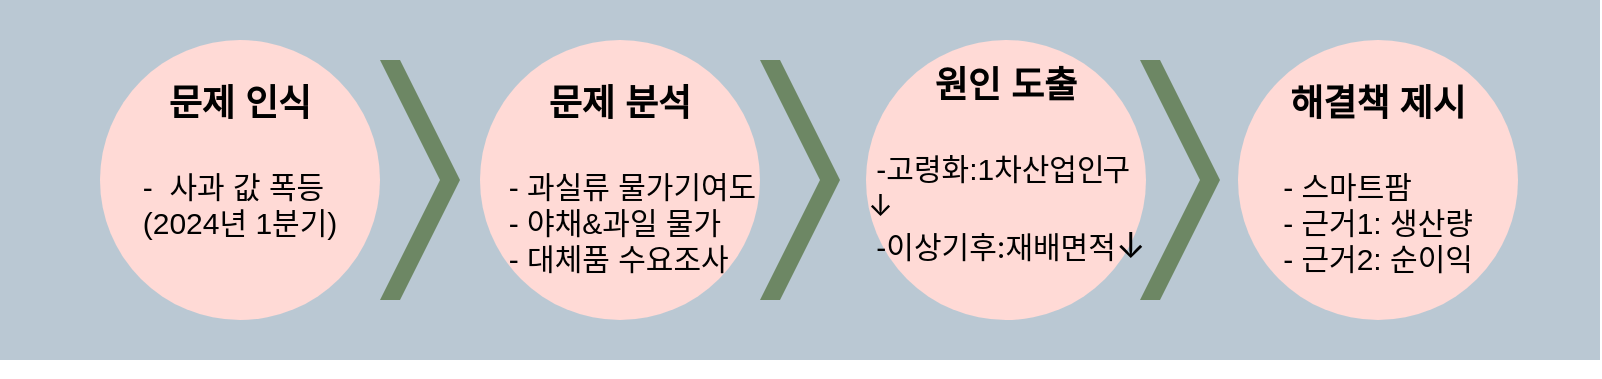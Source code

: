 <mxfile version="24.2.0" type="github">
  <diagram name="페이지-1" id="p6EEGlN3zrC5pQ_vs0si">
    <mxGraphModel dx="994" dy="600" grid="1" gridSize="10" guides="1" tooltips="1" connect="1" arrows="1" fold="1" page="1" pageScale="1" pageWidth="827" pageHeight="1169" math="0" shadow="0">
      <root>
        <mxCell id="0" />
        <mxCell id="1" parent="0" />
        <mxCell id="Le9dneTeA6s-JPtFaiUz-3" value="" style="rounded=0;whiteSpace=wrap;html=1;fillColor=#bac8d3;strokeColor=none;" parent="1" vertex="1">
          <mxGeometry y="330" width="800" height="180" as="geometry" />
        </mxCell>
        <mxCell id="Le9dneTeA6s-JPtFaiUz-63" value="&lt;font style=&quot;font-size: 18px;&quot;&gt;&lt;font style=&quot;vertical-align: inherit;&quot;&gt;&lt;font style=&quot;font-size: 18px;&quot; color=&quot;#000000&quot;&gt;&lt;b style=&quot;&quot;&gt;&lt;font style=&quot;vertical-align: inherit;&quot;&gt;&lt;font style=&quot;vertical-align: inherit;&quot;&gt;&lt;font style=&quot;vertical-align: inherit;&quot;&gt;문제&amp;nbsp;&lt;/font&gt;&lt;/font&gt;&lt;/font&gt;&lt;/b&gt;&lt;/font&gt;&lt;/font&gt;&lt;b style=&quot;color: rgb(0, 0, 0); background-color: initial;&quot;&gt;&lt;font style=&quot;vertical-align: inherit;&quot;&gt;&lt;/font&gt;&lt;/b&gt;&lt;/font&gt;&lt;b style=&quot;font-size: 18px; background-color: initial; color: rgb(0, 0, 0);&quot;&gt;&lt;font style=&quot;vertical-align: inherit;&quot;&gt;&lt;font style=&quot;vertical-align: inherit;&quot;&gt;인식&lt;/font&gt;&lt;/font&gt;&lt;/b&gt;&lt;div style=&quot;font-size: 18px;&quot;&gt;&lt;br&gt;&lt;/div&gt;&lt;div&gt;&lt;div style=&quot;text-align: left;&quot;&gt;&lt;span style=&quot;font-size: 15px; color: rgb(0, 0, 0); background-color: initial;&quot;&gt;&lt;font style=&quot;vertical-align: inherit;&quot;&gt;&lt;font style=&quot;vertical-align: inherit;&quot;&gt;&lt;font style=&quot;vertical-align: inherit;&quot;&gt;&lt;font style=&quot;vertical-align: inherit;&quot;&gt;-&amp;nbsp;  &lt;/font&gt;&lt;/font&gt;&lt;/font&gt;&lt;/font&gt;&lt;/span&gt;&lt;span style=&quot;font-size: 15px; color: rgb(0, 0, 0); background-color: initial;&quot;&gt;&lt;font style=&quot;vertical-align: inherit;&quot;&gt;&lt;font style=&quot;vertical-align: inherit;&quot;&gt;&lt;font style=&quot;vertical-align: inherit;&quot;&gt;&lt;font style=&quot;vertical-align: inherit;&quot;&gt;사과 값 폭등&lt;/font&gt;&lt;/font&gt;&lt;/font&gt;&lt;/font&gt;&lt;/span&gt;&lt;/div&gt;&lt;/div&gt;&lt;div&gt;&lt;span style=&quot;font-size: 15px; color: rgb(0, 0, 0); background-color: initial;&quot;&gt;&lt;font style=&quot;vertical-align: inherit;&quot;&gt;&lt;font style=&quot;vertical-align: inherit;&quot;&gt;&lt;font style=&quot;vertical-align: inherit;&quot;&gt;&lt;font style=&quot;vertical-align: inherit;&quot;&gt;(2024년 1분기)&lt;/font&gt;&lt;/font&gt;&lt;/font&gt;&lt;/font&gt;&lt;/span&gt;&lt;/div&gt;&lt;div&gt;&lt;span style=&quot;font-size: 15px; color: rgb(0, 0, 0); background-color: initial;&quot;&gt;&lt;font style=&quot;vertical-align: inherit;&quot;&gt;&lt;font style=&quot;vertical-align: inherit;&quot;&gt;&lt;br&gt;&lt;/font&gt;&lt;/font&gt;&lt;/span&gt;&lt;/div&gt;" style="ellipse;whiteSpace=wrap;html=1;aspect=fixed;fillColor=#ffdad6;fontColor=#ffffff;strokeColor=none;" parent="1" vertex="1">
          <mxGeometry x="50" y="350" width="140" height="140" as="geometry" />
        </mxCell>
        <mxCell id="Le9dneTeA6s-JPtFaiUz-64" value="&lt;font style=&quot;font-size: 18px;&quot; color=&quot;#000000&quot;&gt;&lt;b style=&quot;&quot;&gt;&lt;font style=&quot;vertical-align: inherit;&quot;&gt;&lt;font style=&quot;vertical-align: inherit;&quot;&gt;문제 분석&lt;/font&gt;&lt;/font&gt;&lt;/b&gt;&lt;/font&gt;&lt;div style=&quot;font-size: 18px;&quot;&gt;&lt;br&gt;&lt;/div&gt;&lt;div&gt;&lt;div style=&quot;text-align: left;&quot;&gt;&lt;span style=&quot;font-size: 15px; color: rgb(0, 0, 0); background-color: initial;&quot;&gt;&lt;font style=&quot;vertical-align: inherit;&quot;&gt;&lt;font style=&quot;vertical-align: inherit;&quot;&gt;&amp;nbsp; &amp;nbsp;- 과실류 물가기여도&lt;/font&gt;&lt;/font&gt;&lt;/span&gt;&lt;/div&gt;&lt;/div&gt;&lt;div style=&quot;text-align: left;&quot;&gt;&lt;span style=&quot;font-size: 15px; color: rgb(0, 0, 0); background-color: initial;&quot;&gt;&lt;font style=&quot;vertical-align: inherit;&quot;&gt;&lt;font style=&quot;vertical-align: inherit;&quot;&gt;&amp;nbsp; &amp;nbsp;- 야채&amp;amp;과일 물가&lt;/font&gt;&lt;/font&gt;&lt;/span&gt;&lt;/div&gt;&lt;div style=&quot;text-align: left;&quot;&gt;&lt;span style=&quot;font-size: 15px; color: rgb(0, 0, 0); background-color: initial;&quot;&gt;&lt;font style=&quot;vertical-align: inherit;&quot;&gt;&lt;font style=&quot;vertical-align: inherit;&quot;&gt;&amp;nbsp; &amp;nbsp;- 대체품 수요조사&lt;br&gt;&lt;/font&gt;&lt;/font&gt;&lt;/span&gt;&lt;/div&gt;" style="ellipse;whiteSpace=wrap;html=1;aspect=fixed;fillColor=#ffdad6;fontColor=#ffffff;strokeColor=none;" parent="1" vertex="1">
          <mxGeometry x="240" y="350" width="140" height="140" as="geometry" />
        </mxCell>
        <mxCell id="Le9dneTeA6s-JPtFaiUz-65" value="&lt;font style=&quot;font-size: 18px;&quot; color=&quot;#000000&quot;&gt;&lt;b style=&quot;&quot;&gt;원인 도출&lt;/b&gt;&lt;/font&gt;&lt;div style=&quot;font-size: 18px;&quot;&gt;&lt;br&gt;&lt;/div&gt;&lt;div style=&quot;font-size: 15px;&quot;&gt;&lt;div style=&quot;text-align: left;&quot;&gt;&lt;font style=&quot;font-size: 15px;&quot;&gt;&lt;span style=&quot;color: rgb(0, 0, 0); background-color: initial;&quot;&gt;&amp;nbsp;-&lt;/span&gt;&lt;span style=&quot;background-color: initial; color: rgb(0, 0, 0);&quot;&gt;고령화:1차산업&lt;/span&gt;&lt;span style=&quot;background-color: initial; text-align: center; color: rgb(0, 0, 0); letter-spacing: -1px; font-family: -apple-system, BlinkMacSystemFont, &amp;quot;Helvetica Neue&amp;quot;, &amp;quot;Apple SD Gothic Neo&amp;quot;, Arial, sans-serif;&quot;&gt;인구&lt;/span&gt;&lt;span style=&quot;background-color: initial; text-align: center; color: rgb(0, 0, 0); letter-spacing: -1px; font-family: -apple-system, BlinkMacSystemFont, &amp;quot;Helvetica Neue&amp;quot;, &amp;quot;Apple SD Gothic Neo&amp;quot;, Arial, sans-serif;&quot;&gt;↓&lt;/span&gt;&lt;/font&gt;&lt;/div&gt;&lt;/div&gt;&lt;div style=&quot;text-align: left; font-size: 15px;&quot;&gt;&lt;span style=&quot;color: rgb(0, 0, 0); background-color: initial;&quot;&gt;&amp;nbsp;-&lt;/span&gt;&lt;span style=&quot;background-color: initial; color: rgb(0, 0, 0);&quot;&gt;&lt;font style=&quot;&quot; face=&quot;-apple-system, BlinkMacSystemFont, Helvetica Neue, Apple SD Gothic Neo, Arial, sans-serif&quot;&gt;이상기후:재배면적&lt;/font&gt;&lt;/span&gt;&lt;span style=&quot;background-color: initial; text-align: center; color: rgb(0, 0, 0); font-size: 18px; letter-spacing: -1px; font-family: -apple-system, BlinkMacSystemFont, &amp;quot;Helvetica Neue&amp;quot;, &amp;quot;Apple SD Gothic Neo&amp;quot;, Arial, sans-serif;&quot;&gt;↓&lt;/span&gt;&lt;/div&gt;&lt;div style=&quot;text-align: left;&quot;&gt;&lt;br&gt;&lt;/div&gt;" style="ellipse;whiteSpace=wrap;html=1;aspect=fixed;fillColor=#ffdad6;fontColor=#ffffff;strokeColor=none;" parent="1" vertex="1">
          <mxGeometry x="433" y="350" width="140" height="140" as="geometry" />
        </mxCell>
        <mxCell id="Le9dneTeA6s-JPtFaiUz-66" value="&lt;font style=&quot;font-size: 18px;&quot; color=&quot;#000000&quot;&gt;&lt;b style=&quot;&quot;&gt;해결책 제시&lt;/b&gt;&lt;/font&gt;&lt;div style=&quot;font-size: 18px;&quot;&gt;&lt;br&gt;&lt;/div&gt;&lt;div&gt;&lt;div style=&quot;text-align: left;&quot;&gt;&lt;span style=&quot;font-size: 15px; color: rgb(0, 0, 0); background-color: initial;&quot;&gt;- 스마트팜&lt;/span&gt;&lt;/div&gt;&lt;/div&gt;&lt;div style=&quot;text-align: left;&quot;&gt;&lt;span style=&quot;font-size: 15px; color: rgb(0, 0, 0); background-color: initial;&quot;&gt;- 근거1: 생산량&lt;/span&gt;&lt;/div&gt;&lt;div style=&quot;text-align: left;&quot;&gt;&lt;span style=&quot;font-size: 15px; color: rgb(0, 0, 0); background-color: initial;&quot;&gt;- 근거2: 순이익&lt;/span&gt;&lt;/div&gt;" style="ellipse;whiteSpace=wrap;html=1;aspect=fixed;fillColor=#ffdad6;fontColor=#ffffff;strokeColor=none;" parent="1" vertex="1">
          <mxGeometry x="619" y="350" width="140" height="140" as="geometry" />
        </mxCell>
        <mxCell id="Le9dneTeA6s-JPtFaiUz-67" value="" style="shape=step;perimeter=stepPerimeter;whiteSpace=wrap;html=1;fixedSize=1;size=30;fillColor=#6d8764;fontColor=#ffffff;strokeColor=none;" parent="1" vertex="1">
          <mxGeometry x="190" y="360" width="40" height="120" as="geometry" />
        </mxCell>
        <mxCell id="Le9dneTeA6s-JPtFaiUz-68" value="" style="shape=step;perimeter=stepPerimeter;whiteSpace=wrap;html=1;fixedSize=1;size=30;fillColor=#6d8764;fontColor=#ffffff;strokeColor=none;" parent="1" vertex="1">
          <mxGeometry x="380" y="360" width="40" height="120" as="geometry" />
        </mxCell>
        <mxCell id="Le9dneTeA6s-JPtFaiUz-69" value="" style="shape=step;perimeter=stepPerimeter;whiteSpace=wrap;html=1;fixedSize=1;size=30;fillColor=#6d8764;fontColor=#ffffff;strokeColor=none;" parent="1" vertex="1">
          <mxGeometry x="570" y="360" width="40" height="120" as="geometry" />
        </mxCell>
        <mxCell id="1nis11MCDEPUZxs5xL9X-3" style="edgeStyle=orthogonalEdgeStyle;rounded=0;orthogonalLoop=1;jettySize=auto;html=1;exitX=0.5;exitY=1;exitDx=0;exitDy=0;" edge="1" parent="1" source="Le9dneTeA6s-JPtFaiUz-3" target="Le9dneTeA6s-JPtFaiUz-3">
          <mxGeometry relative="1" as="geometry" />
        </mxCell>
      </root>
    </mxGraphModel>
  </diagram>
</mxfile>
